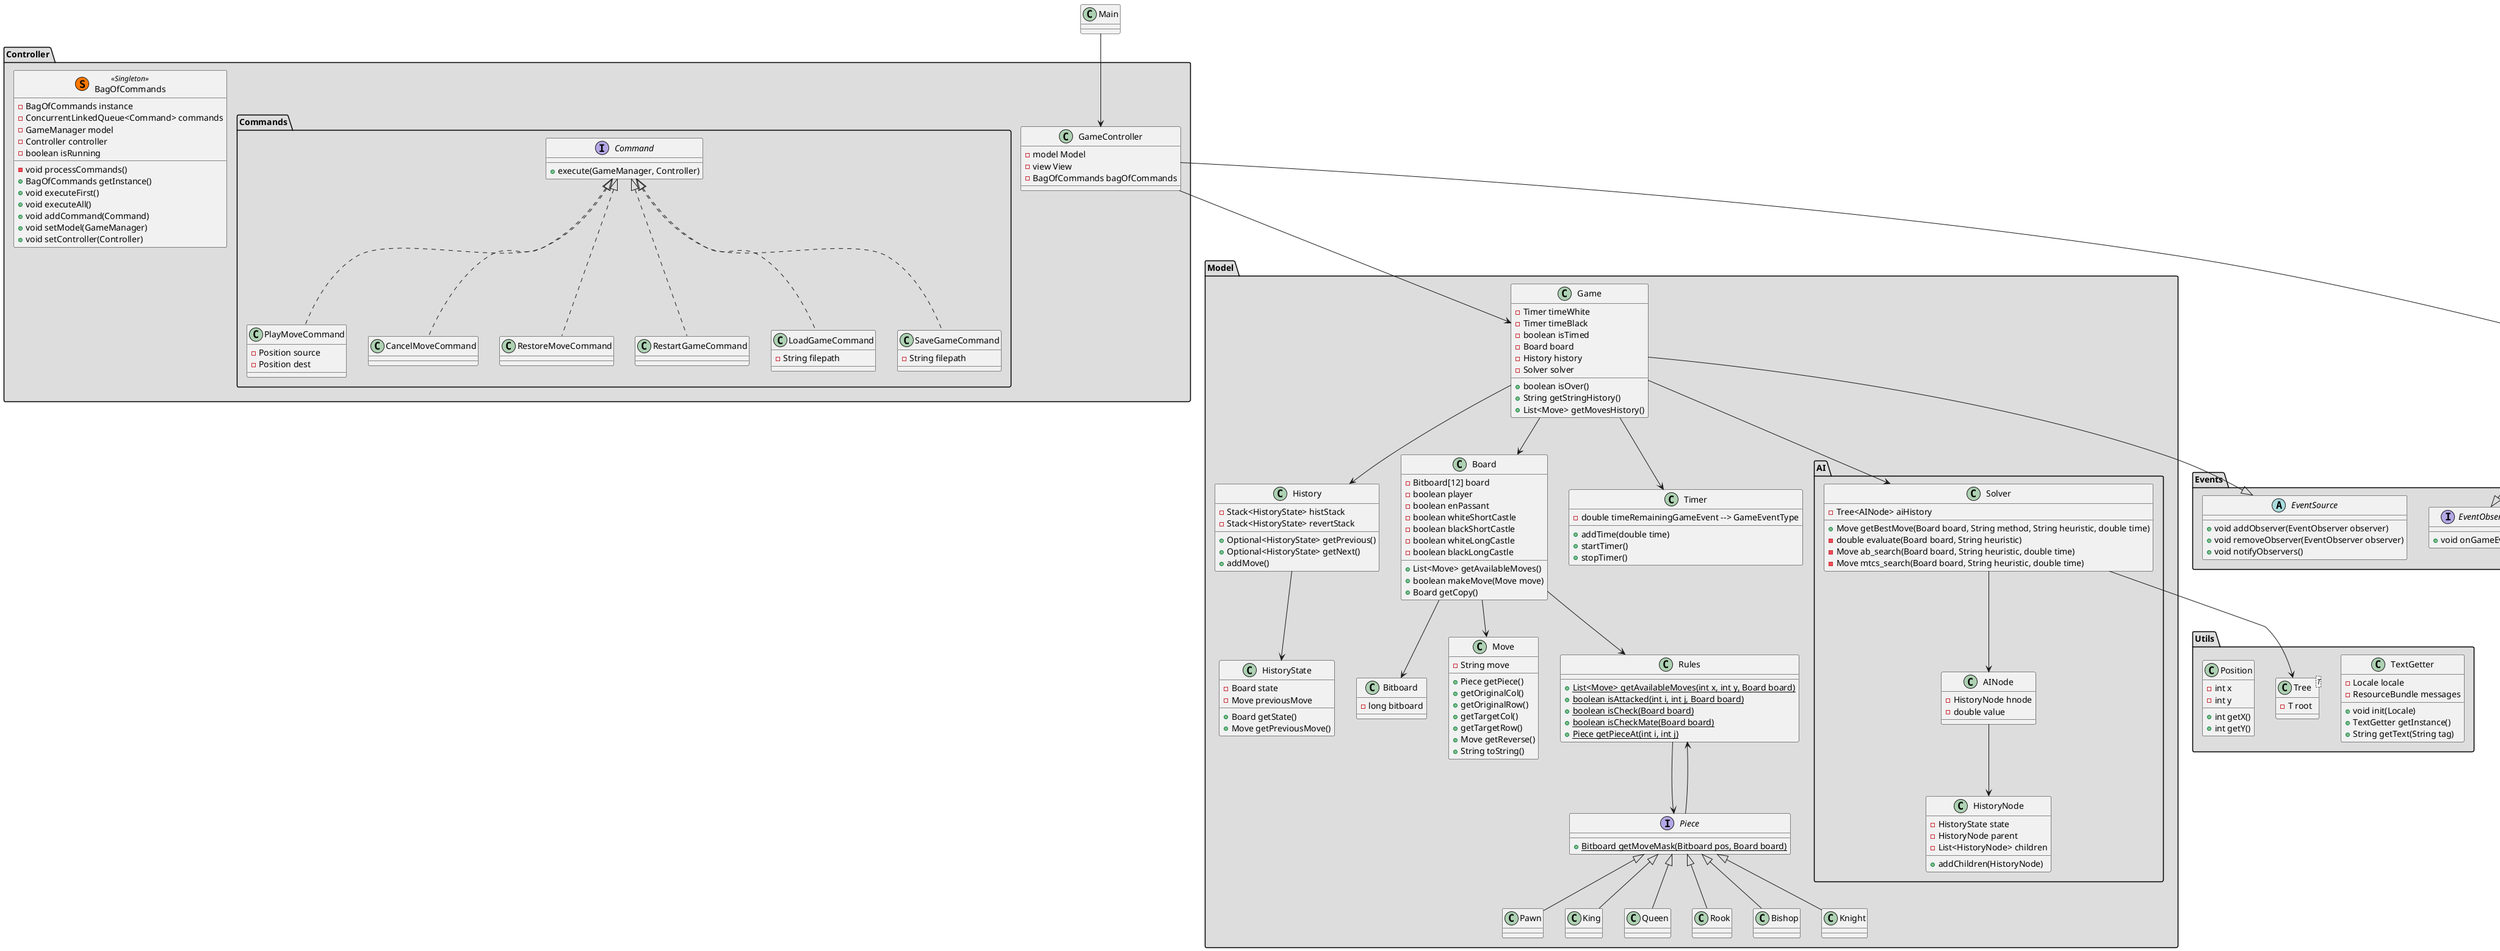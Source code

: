 @startuml
top to bottom direction

package "Model" #DDDDDD{
    class Game {
        - Timer timeWhite
        - Timer timeBlack
        - boolean isTimed
        - Board board
        - History history
        - Solver solver
        + boolean isOver()
        + String getStringHistory()
        + List<Move> getMovesHistory()
    }

    class History {
        - Stack<HistoryState> histStack
        - Stack<HistoryState> revertStack
        + Optional<HistoryState> getPrevious()
        + Optional<HistoryState> getNext()
        + addMove()
    }
    
    class HistoryState {
      - Board state
      - Move previousMove
      + Board getState()
      + Move getPreviousMove()
    }

    class Board {
        - Bitboard[12] board
        - boolean player
        - boolean enPassant
        - boolean whiteShortCastle
        - boolean blackShortCastle
        - boolean whiteLongCastle
        - boolean blackLongCastle
        + List<Move> getAvailableMoves()
        + boolean makeMove(Move move)
        + Board getCopy()
    }

    class Rules {
        + {static} List<Move> getAvailableMoves(int x, int y, Board board)
        + {static} boolean isAttacked(int i, int j, Board board)
        + {static} boolean isCheck(Board board)
        + {static} boolean isCheckMate(Board board)
        + {static} Piece getPieceAt(int i, int j)
    }

    class Bitboard {
        - long bitboard
    }

    class Move {
        - String move
        + Piece getPiece()
        + getOriginalCol()
        + getOriginalRow()
        + getTargetCol()
        + getTargetRow()
        + Move getReverse()
        + String toString()
    }

    interface Piece {
        + {static} Bitboard getMoveMask(Bitboard pos, Board board)
    } 

    class Pawn {}
    class King {}
    class Queen {}
    class Rook {}
    class Bishop {}
    class Knight {}
    
    class Timer {
        - double timeRemainingGameEvent --> GameEventType
        + addTime(double time)
        + startTimer()
        + stopTimer()
    }

    package AI {
        class Solver {
            - Tree<AINode> aiHistory
            + Move getBestMove(Board board, String method, String heuristic, double time)
            - double evaluate(Board board, String heuristic)
            - Move ab_search(Board board, String heuristic, double time)
            - Move mtcs_search(Board board, String heuristic, double time)
        }

        class AINode {
            - HistoryNode hnode 
            - double value
        }

        class HistoryNode {
        - HistoryState state
        - HistoryNode parent 
        - List<HistoryNode> children
        + addChildren(HistoryNode)
    }
    }
}

package "View" #DDDDDD{
    interface Vue{
    + void updateBoard()
    }
    class CLIVue implements Vue
    class GameVue implements Vue
}

package "Controller" #DDDDDD{
    class GameController{
        - model Model
        - view View
        - BagOfCommands bagOfCommands
    }
  
    package Commands{
      interface Command{
          + execute(GameManager, Controller)
      }
        class PlayMoveCommand implements Command{
            - Position source
            - Position dest
        }

        class CancelMoveCommand implements Command{
        }

        class RestoreMoveCommand implements Command{
        }

        class RestartGameCommand implements Command{
        }

        class LoadGameCommand implements Command{
            - String filepath
        }

        class SaveGameCommand implements Command{
            - String filepath
        }
    }
    

    class BagOfCommands  <<(S,#FF7700)Singleton>>{
        - BagOfCommands instance
        - ConcurrentLinkedQueue<Command> commands
        - GameManager model
        - Controller controller
        - boolean isRunning
        - void processCommands()
        + BagOfCommands getInstance()
        + void executeFirst()
        + void executeAll()
        + void addCommand(Command)
        + void setModel(GameManager)
        + void setController(Controller)
    }
}

package "Events" #DDDDDD{
    abstract class EventSource {
        + void addObserver(EventObserver observer)
        + void removeObserver(EventObserver observer)
        + void notifyObservers()
    }

    interface EventObserver {
        + void onGameEvent()
    }
}

package "Utils" #DDDDDD{

    class TextGetter {
        - Locale locale
        - ResourceBundle messages
        + void init(Locale)
        + TextGetter getInstance()
        + String getText(String tag)
    }

    class Tree<T> {
        - T root
    }

    class Position{
        - int x
        - int y
        + int getX()
        + int getY()
    }
}

Main --> GameController
Game --> History
Board --> Move
Game --> Board
Game --> Solver
Game --> Timer
Game --|> EventSource
Board --> Bitboard
GameController --> Vue
GameController --> Game
History --> HistoryState
Solver --> Tree
Solver --> AINode
Vue ..|> EventObserver
AINode --> HistoryNode
Board --> Rules

Piece <|-- Pawn
Piece <|-- King
Piece <|-- Queen
Piece <|-- Rook
Piece <|-- Bishop
Piece <|-- Knight

Rules --> Piece
Piece --> Rules

@enduml
